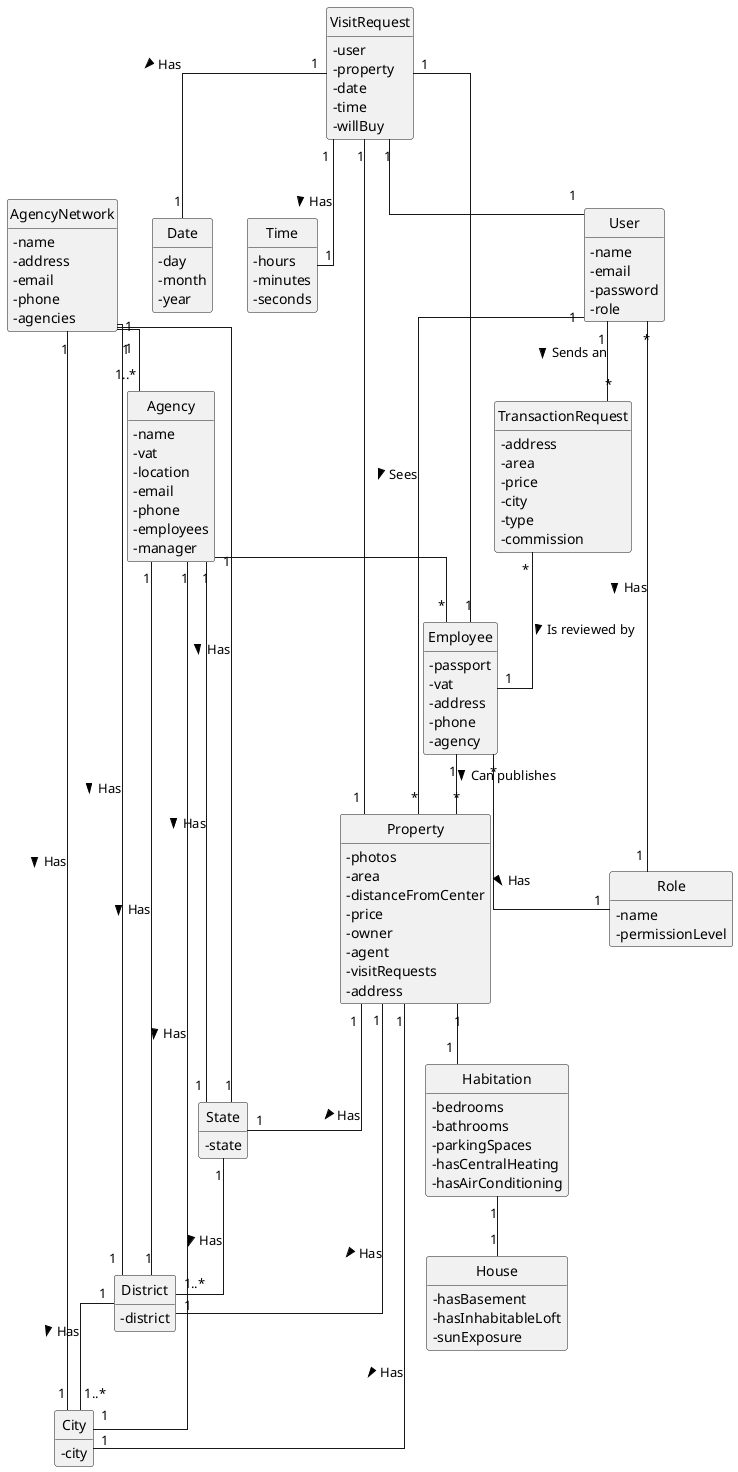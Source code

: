 @startuml
skinparam monochrome true
skinparam packageStyle rectangle
skinparam shadowing false
skinparam linetype polyline
skinparam linetype ortho

skinparam classAttributeIconSize 0

hide circle
hide methods

'class Platform {
'  -description
'}

class TransactionRequest {
    - address
    - area
    - price
    - city
    - type
    - commission
}


class User {
    - name
    - email
 	- password
 	- role
}



class AgencyNetwork {
	- name
	- address
	- email
	- phone
	- agencies
}

class Agency {
	- name
	- vat
	- location
	- email
	- phone
	- employees
	- manager
}

class State {
    - state
}

class District {
    - district
}

class City {
    - city
}

class Employee {
	- passport
	- vat
	- address
	- phone
	- agency
}

class Property {
	- photos
	- area
	- distanceFromCenter
	- price
	- owner
	- agent
	- visitRequests
	- address
}
class Role {
    - name
    - permissionLevel
}

    class Habitation {
        - bedrooms
        - bathrooms
        - parkingSpaces
        - hasCentralHeating
        - hasAirConditioning
    }

    class House {
        - hasBasement
        - hasInhabitableLoft
        - sunExposure
    }

' willBuy is a boolean that will be filled
' out later (false by default) to indicate
' if the visitor actually wants the property
class VisitRequest {
	- user
	- property
	- date
	- time
	- willBuy
}

class Date {
    - day
    - month
    - year
}

class Time {
    - hours
    - minutes
    - seconds
}

' This transaction type can be either
' lease of sale

User "*" -- "1" Role: Has >
User "1" -- "*" TransactionRequest: Sends an >
AgencyNetwork "1" -- "1..*" Agency
Agency "1" -- "*" Employee
VisitRequest "1" -- "1" Date : Has >
VisitRequest "1" -- "1" Time : Has >
User "1" -- "*" Property: Sees >
Property "1" -- "1" Habitation
Habitation "1" -- "1" House
Employee "*" -- "1" Role: Has >
Agency "1" -- "1" State : Has >
Agency "1" -- "1" District : Has >
Agency "1" -- "1" City : Has >
AgencyNetwork "1" -- "1" State : Has >
AgencyNetwork "1" -- "1" District : Has >
AgencyNetwork "1" -- "1" City : Has >


Property "1" -- "1" State: Has >
Property "1" -- "1" District : Has >
Property "1" -- "1" City : Has >
VisitRequest "1" -- "1" Employee
VisitRequest "1" -- "1" User
VisitRequest "1" -- "1" Property
Employee "1" -- "*" Property: Can publishes >
TransactionRequest "*" -- "1" Employee: Is reviewed by >
State "1" -- "1..*" District: Has >
District "1" -- "1..*" City: Has >


top to bottom direction

@enduml
